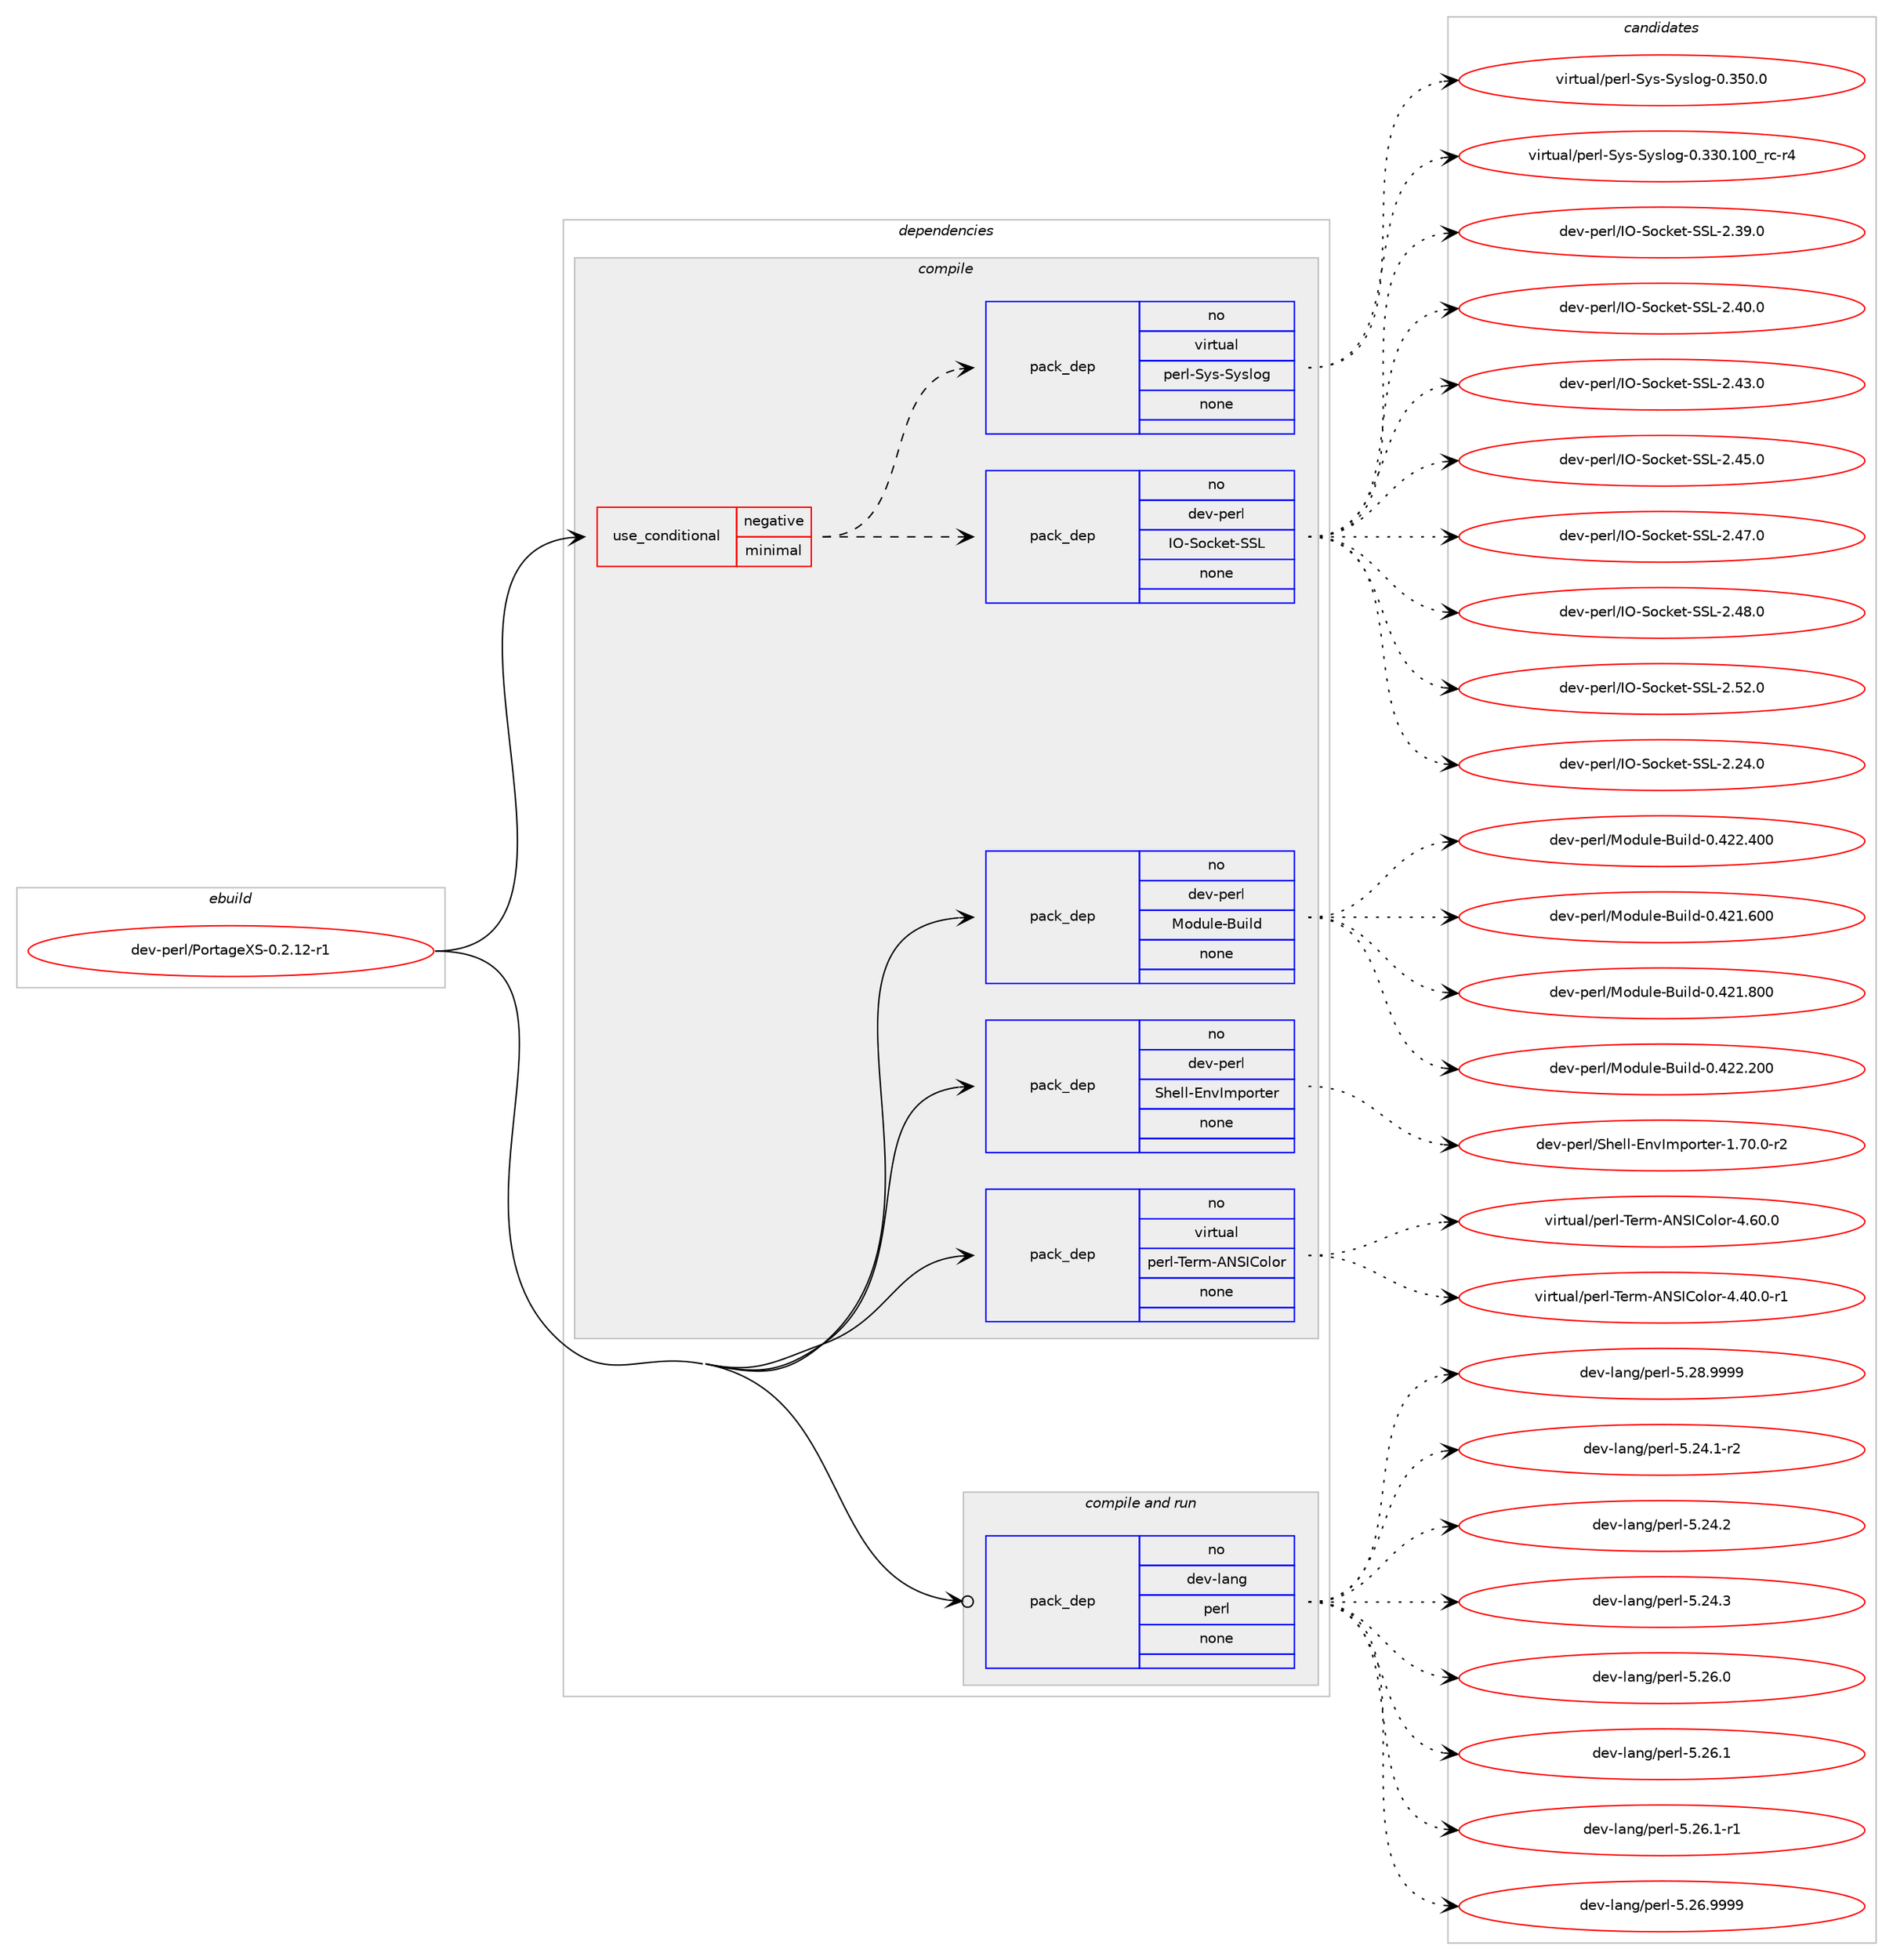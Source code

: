 digraph prolog {

# *************
# Graph options
# *************

newrank=true;
concentrate=true;
compound=true;
graph [rankdir=LR,fontname=Helvetica,fontsize=10,ranksep=1.5];#, ranksep=2.5, nodesep=0.2];
edge  [arrowhead=vee];
node  [fontname=Helvetica,fontsize=10];

# **********
# The ebuild
# **********

subgraph cluster_leftcol {
color=gray;
rank=same;
label=<<i>ebuild</i>>;
id [label="dev-perl/PortageXS-0.2.12-r1", color=red, width=4, href="../dev-perl/PortageXS-0.2.12-r1.svg"];
}

# ****************
# The dependencies
# ****************

subgraph cluster_midcol {
color=gray;
label=<<i>dependencies</i>>;
subgraph cluster_compile {
fillcolor="#eeeeee";
style=filled;
label=<<i>compile</i>>;
subgraph cond27930 {
dependency137950 [label=<<TABLE BORDER="0" CELLBORDER="1" CELLSPACING="0" CELLPADDING="4"><TR><TD ROWSPAN="3" CELLPADDING="10">use_conditional</TD></TR><TR><TD>negative</TD></TR><TR><TD>minimal</TD></TR></TABLE>>, shape=none, color=red];
subgraph pack106327 {
dependency137951 [label=<<TABLE BORDER="0" CELLBORDER="1" CELLSPACING="0" CELLPADDING="4" WIDTH="220"><TR><TD ROWSPAN="6" CELLPADDING="30">pack_dep</TD></TR><TR><TD WIDTH="110">no</TD></TR><TR><TD>dev-perl</TD></TR><TR><TD>IO-Socket-SSL</TD></TR><TR><TD>none</TD></TR><TR><TD></TD></TR></TABLE>>, shape=none, color=blue];
}
dependency137950:e -> dependency137951:w [weight=20,style="dashed",arrowhead="vee"];
subgraph pack106328 {
dependency137952 [label=<<TABLE BORDER="0" CELLBORDER="1" CELLSPACING="0" CELLPADDING="4" WIDTH="220"><TR><TD ROWSPAN="6" CELLPADDING="30">pack_dep</TD></TR><TR><TD WIDTH="110">no</TD></TR><TR><TD>virtual</TD></TR><TR><TD>perl-Sys-Syslog</TD></TR><TR><TD>none</TD></TR><TR><TD></TD></TR></TABLE>>, shape=none, color=blue];
}
dependency137950:e -> dependency137952:w [weight=20,style="dashed",arrowhead="vee"];
}
id:e -> dependency137950:w [weight=20,style="solid",arrowhead="vee"];
subgraph pack106329 {
dependency137953 [label=<<TABLE BORDER="0" CELLBORDER="1" CELLSPACING="0" CELLPADDING="4" WIDTH="220"><TR><TD ROWSPAN="6" CELLPADDING="30">pack_dep</TD></TR><TR><TD WIDTH="110">no</TD></TR><TR><TD>dev-perl</TD></TR><TR><TD>Module-Build</TD></TR><TR><TD>none</TD></TR><TR><TD></TD></TR></TABLE>>, shape=none, color=blue];
}
id:e -> dependency137953:w [weight=20,style="solid",arrowhead="vee"];
subgraph pack106330 {
dependency137954 [label=<<TABLE BORDER="0" CELLBORDER="1" CELLSPACING="0" CELLPADDING="4" WIDTH="220"><TR><TD ROWSPAN="6" CELLPADDING="30">pack_dep</TD></TR><TR><TD WIDTH="110">no</TD></TR><TR><TD>dev-perl</TD></TR><TR><TD>Shell-EnvImporter</TD></TR><TR><TD>none</TD></TR><TR><TD></TD></TR></TABLE>>, shape=none, color=blue];
}
id:e -> dependency137954:w [weight=20,style="solid",arrowhead="vee"];
subgraph pack106331 {
dependency137955 [label=<<TABLE BORDER="0" CELLBORDER="1" CELLSPACING="0" CELLPADDING="4" WIDTH="220"><TR><TD ROWSPAN="6" CELLPADDING="30">pack_dep</TD></TR><TR><TD WIDTH="110">no</TD></TR><TR><TD>virtual</TD></TR><TR><TD>perl-Term-ANSIColor</TD></TR><TR><TD>none</TD></TR><TR><TD></TD></TR></TABLE>>, shape=none, color=blue];
}
id:e -> dependency137955:w [weight=20,style="solid",arrowhead="vee"];
}
subgraph cluster_compileandrun {
fillcolor="#eeeeee";
style=filled;
label=<<i>compile and run</i>>;
subgraph pack106332 {
dependency137956 [label=<<TABLE BORDER="0" CELLBORDER="1" CELLSPACING="0" CELLPADDING="4" WIDTH="220"><TR><TD ROWSPAN="6" CELLPADDING="30">pack_dep</TD></TR><TR><TD WIDTH="110">no</TD></TR><TR><TD>dev-lang</TD></TR><TR><TD>perl</TD></TR><TR><TD>none</TD></TR><TR><TD></TD></TR></TABLE>>, shape=none, color=blue];
}
id:e -> dependency137956:w [weight=20,style="solid",arrowhead="odotvee"];
}
subgraph cluster_run {
fillcolor="#eeeeee";
style=filled;
label=<<i>run</i>>;
}
}

# **************
# The candidates
# **************

subgraph cluster_choices {
rank=same;
color=gray;
label=<<i>candidates</i>>;

subgraph choice106327 {
color=black;
nodesep=1;
choice100101118451121011141084773794583111991071011164583837645504650524648 [label="dev-perl/IO-Socket-SSL-2.24.0", color=red, width=4,href="../dev-perl/IO-Socket-SSL-2.24.0.svg"];
choice100101118451121011141084773794583111991071011164583837645504651574648 [label="dev-perl/IO-Socket-SSL-2.39.0", color=red, width=4,href="../dev-perl/IO-Socket-SSL-2.39.0.svg"];
choice100101118451121011141084773794583111991071011164583837645504652484648 [label="dev-perl/IO-Socket-SSL-2.40.0", color=red, width=4,href="../dev-perl/IO-Socket-SSL-2.40.0.svg"];
choice100101118451121011141084773794583111991071011164583837645504652514648 [label="dev-perl/IO-Socket-SSL-2.43.0", color=red, width=4,href="../dev-perl/IO-Socket-SSL-2.43.0.svg"];
choice100101118451121011141084773794583111991071011164583837645504652534648 [label="dev-perl/IO-Socket-SSL-2.45.0", color=red, width=4,href="../dev-perl/IO-Socket-SSL-2.45.0.svg"];
choice100101118451121011141084773794583111991071011164583837645504652554648 [label="dev-perl/IO-Socket-SSL-2.47.0", color=red, width=4,href="../dev-perl/IO-Socket-SSL-2.47.0.svg"];
choice100101118451121011141084773794583111991071011164583837645504652564648 [label="dev-perl/IO-Socket-SSL-2.48.0", color=red, width=4,href="../dev-perl/IO-Socket-SSL-2.48.0.svg"];
choice100101118451121011141084773794583111991071011164583837645504653504648 [label="dev-perl/IO-Socket-SSL-2.52.0", color=red, width=4,href="../dev-perl/IO-Socket-SSL-2.52.0.svg"];
dependency137951:e -> choice100101118451121011141084773794583111991071011164583837645504650524648:w [style=dotted,weight="100"];
dependency137951:e -> choice100101118451121011141084773794583111991071011164583837645504651574648:w [style=dotted,weight="100"];
dependency137951:e -> choice100101118451121011141084773794583111991071011164583837645504652484648:w [style=dotted,weight="100"];
dependency137951:e -> choice100101118451121011141084773794583111991071011164583837645504652514648:w [style=dotted,weight="100"];
dependency137951:e -> choice100101118451121011141084773794583111991071011164583837645504652534648:w [style=dotted,weight="100"];
dependency137951:e -> choice100101118451121011141084773794583111991071011164583837645504652554648:w [style=dotted,weight="100"];
dependency137951:e -> choice100101118451121011141084773794583111991071011164583837645504652564648:w [style=dotted,weight="100"];
dependency137951:e -> choice100101118451121011141084773794583111991071011164583837645504653504648:w [style=dotted,weight="100"];
}
subgraph choice106328 {
color=black;
nodesep=1;
choice1181051141161179710847112101114108458312111545831211151081111034548465151484649484895114994511452 [label="virtual/perl-Sys-Syslog-0.330.100_rc-r4", color=red, width=4,href="../virtual/perl-Sys-Syslog-0.330.100_rc-r4.svg"];
choice1181051141161179710847112101114108458312111545831211151081111034548465153484648 [label="virtual/perl-Sys-Syslog-0.350.0", color=red, width=4,href="../virtual/perl-Sys-Syslog-0.350.0.svg"];
dependency137952:e -> choice1181051141161179710847112101114108458312111545831211151081111034548465151484649484895114994511452:w [style=dotted,weight="100"];
dependency137952:e -> choice1181051141161179710847112101114108458312111545831211151081111034548465153484648:w [style=dotted,weight="100"];
}
subgraph choice106329 {
color=black;
nodesep=1;
choice100101118451121011141084777111100117108101456611710510810045484652504946544848 [label="dev-perl/Module-Build-0.421.600", color=red, width=4,href="../dev-perl/Module-Build-0.421.600.svg"];
choice100101118451121011141084777111100117108101456611710510810045484652504946564848 [label="dev-perl/Module-Build-0.421.800", color=red, width=4,href="../dev-perl/Module-Build-0.421.800.svg"];
choice100101118451121011141084777111100117108101456611710510810045484652505046504848 [label="dev-perl/Module-Build-0.422.200", color=red, width=4,href="../dev-perl/Module-Build-0.422.200.svg"];
choice100101118451121011141084777111100117108101456611710510810045484652505046524848 [label="dev-perl/Module-Build-0.422.400", color=red, width=4,href="../dev-perl/Module-Build-0.422.400.svg"];
dependency137953:e -> choice100101118451121011141084777111100117108101456611710510810045484652504946544848:w [style=dotted,weight="100"];
dependency137953:e -> choice100101118451121011141084777111100117108101456611710510810045484652504946564848:w [style=dotted,weight="100"];
dependency137953:e -> choice100101118451121011141084777111100117108101456611710510810045484652505046504848:w [style=dotted,weight="100"];
dependency137953:e -> choice100101118451121011141084777111100117108101456611710510810045484652505046524848:w [style=dotted,weight="100"];
}
subgraph choice106330 {
color=black;
nodesep=1;
choice100101118451121011141084783104101108108456911011873109112111114116101114454946554846484511450 [label="dev-perl/Shell-EnvImporter-1.70.0-r2", color=red, width=4,href="../dev-perl/Shell-EnvImporter-1.70.0-r2.svg"];
dependency137954:e -> choice100101118451121011141084783104101108108456911011873109112111114116101114454946554846484511450:w [style=dotted,weight="100"];
}
subgraph choice106331 {
color=black;
nodesep=1;
choice11810511411611797108471121011141084584101114109456578837367111108111114455246524846484511449 [label="virtual/perl-Term-ANSIColor-4.40.0-r1", color=red, width=4,href="../virtual/perl-Term-ANSIColor-4.40.0-r1.svg"];
choice1181051141161179710847112101114108458410111410945657883736711110811111445524654484648 [label="virtual/perl-Term-ANSIColor-4.60.0", color=red, width=4,href="../virtual/perl-Term-ANSIColor-4.60.0.svg"];
dependency137955:e -> choice11810511411611797108471121011141084584101114109456578837367111108111114455246524846484511449:w [style=dotted,weight="100"];
dependency137955:e -> choice1181051141161179710847112101114108458410111410945657883736711110811111445524654484648:w [style=dotted,weight="100"];
}
subgraph choice106332 {
color=black;
nodesep=1;
choice100101118451089711010347112101114108455346505246494511450 [label="dev-lang/perl-5.24.1-r2", color=red, width=4,href="../dev-lang/perl-5.24.1-r2.svg"];
choice10010111845108971101034711210111410845534650524650 [label="dev-lang/perl-5.24.2", color=red, width=4,href="../dev-lang/perl-5.24.2.svg"];
choice10010111845108971101034711210111410845534650524651 [label="dev-lang/perl-5.24.3", color=red, width=4,href="../dev-lang/perl-5.24.3.svg"];
choice10010111845108971101034711210111410845534650544648 [label="dev-lang/perl-5.26.0", color=red, width=4,href="../dev-lang/perl-5.26.0.svg"];
choice10010111845108971101034711210111410845534650544649 [label="dev-lang/perl-5.26.1", color=red, width=4,href="../dev-lang/perl-5.26.1.svg"];
choice100101118451089711010347112101114108455346505446494511449 [label="dev-lang/perl-5.26.1-r1", color=red, width=4,href="../dev-lang/perl-5.26.1-r1.svg"];
choice10010111845108971101034711210111410845534650544657575757 [label="dev-lang/perl-5.26.9999", color=red, width=4,href="../dev-lang/perl-5.26.9999.svg"];
choice10010111845108971101034711210111410845534650564657575757 [label="dev-lang/perl-5.28.9999", color=red, width=4,href="../dev-lang/perl-5.28.9999.svg"];
dependency137956:e -> choice100101118451089711010347112101114108455346505246494511450:w [style=dotted,weight="100"];
dependency137956:e -> choice10010111845108971101034711210111410845534650524650:w [style=dotted,weight="100"];
dependency137956:e -> choice10010111845108971101034711210111410845534650524651:w [style=dotted,weight="100"];
dependency137956:e -> choice10010111845108971101034711210111410845534650544648:w [style=dotted,weight="100"];
dependency137956:e -> choice10010111845108971101034711210111410845534650544649:w [style=dotted,weight="100"];
dependency137956:e -> choice100101118451089711010347112101114108455346505446494511449:w [style=dotted,weight="100"];
dependency137956:e -> choice10010111845108971101034711210111410845534650544657575757:w [style=dotted,weight="100"];
dependency137956:e -> choice10010111845108971101034711210111410845534650564657575757:w [style=dotted,weight="100"];
}
}

}
